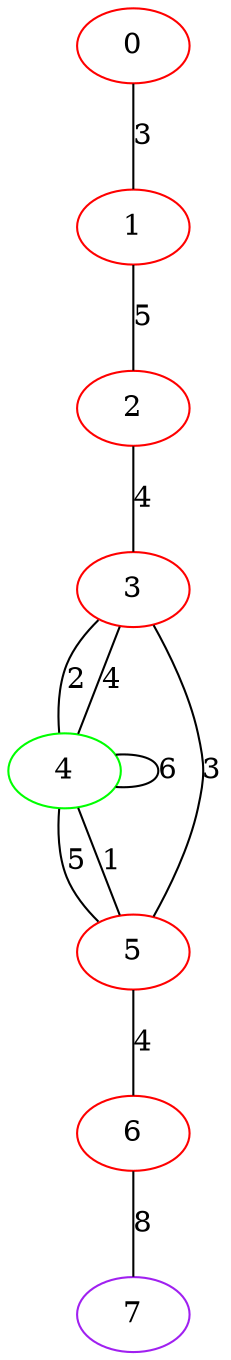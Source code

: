 graph "" {
0 [color=red, weight=1];
1 [color=red, weight=1];
2 [color=red, weight=1];
3 [color=red, weight=1];
4 [color=green, weight=2];
5 [color=red, weight=1];
6 [color=red, weight=1];
7 [color=purple, weight=4];
0 -- 1  [key=0, label=3];
1 -- 2  [key=0, label=5];
2 -- 3  [key=0, label=4];
3 -- 4  [key=0, label=2];
3 -- 4  [key=1, label=4];
3 -- 5  [key=0, label=3];
4 -- 4  [key=0, label=6];
4 -- 5  [key=0, label=5];
4 -- 5  [key=1, label=1];
5 -- 6  [key=0, label=4];
6 -- 7  [key=0, label=8];
}
